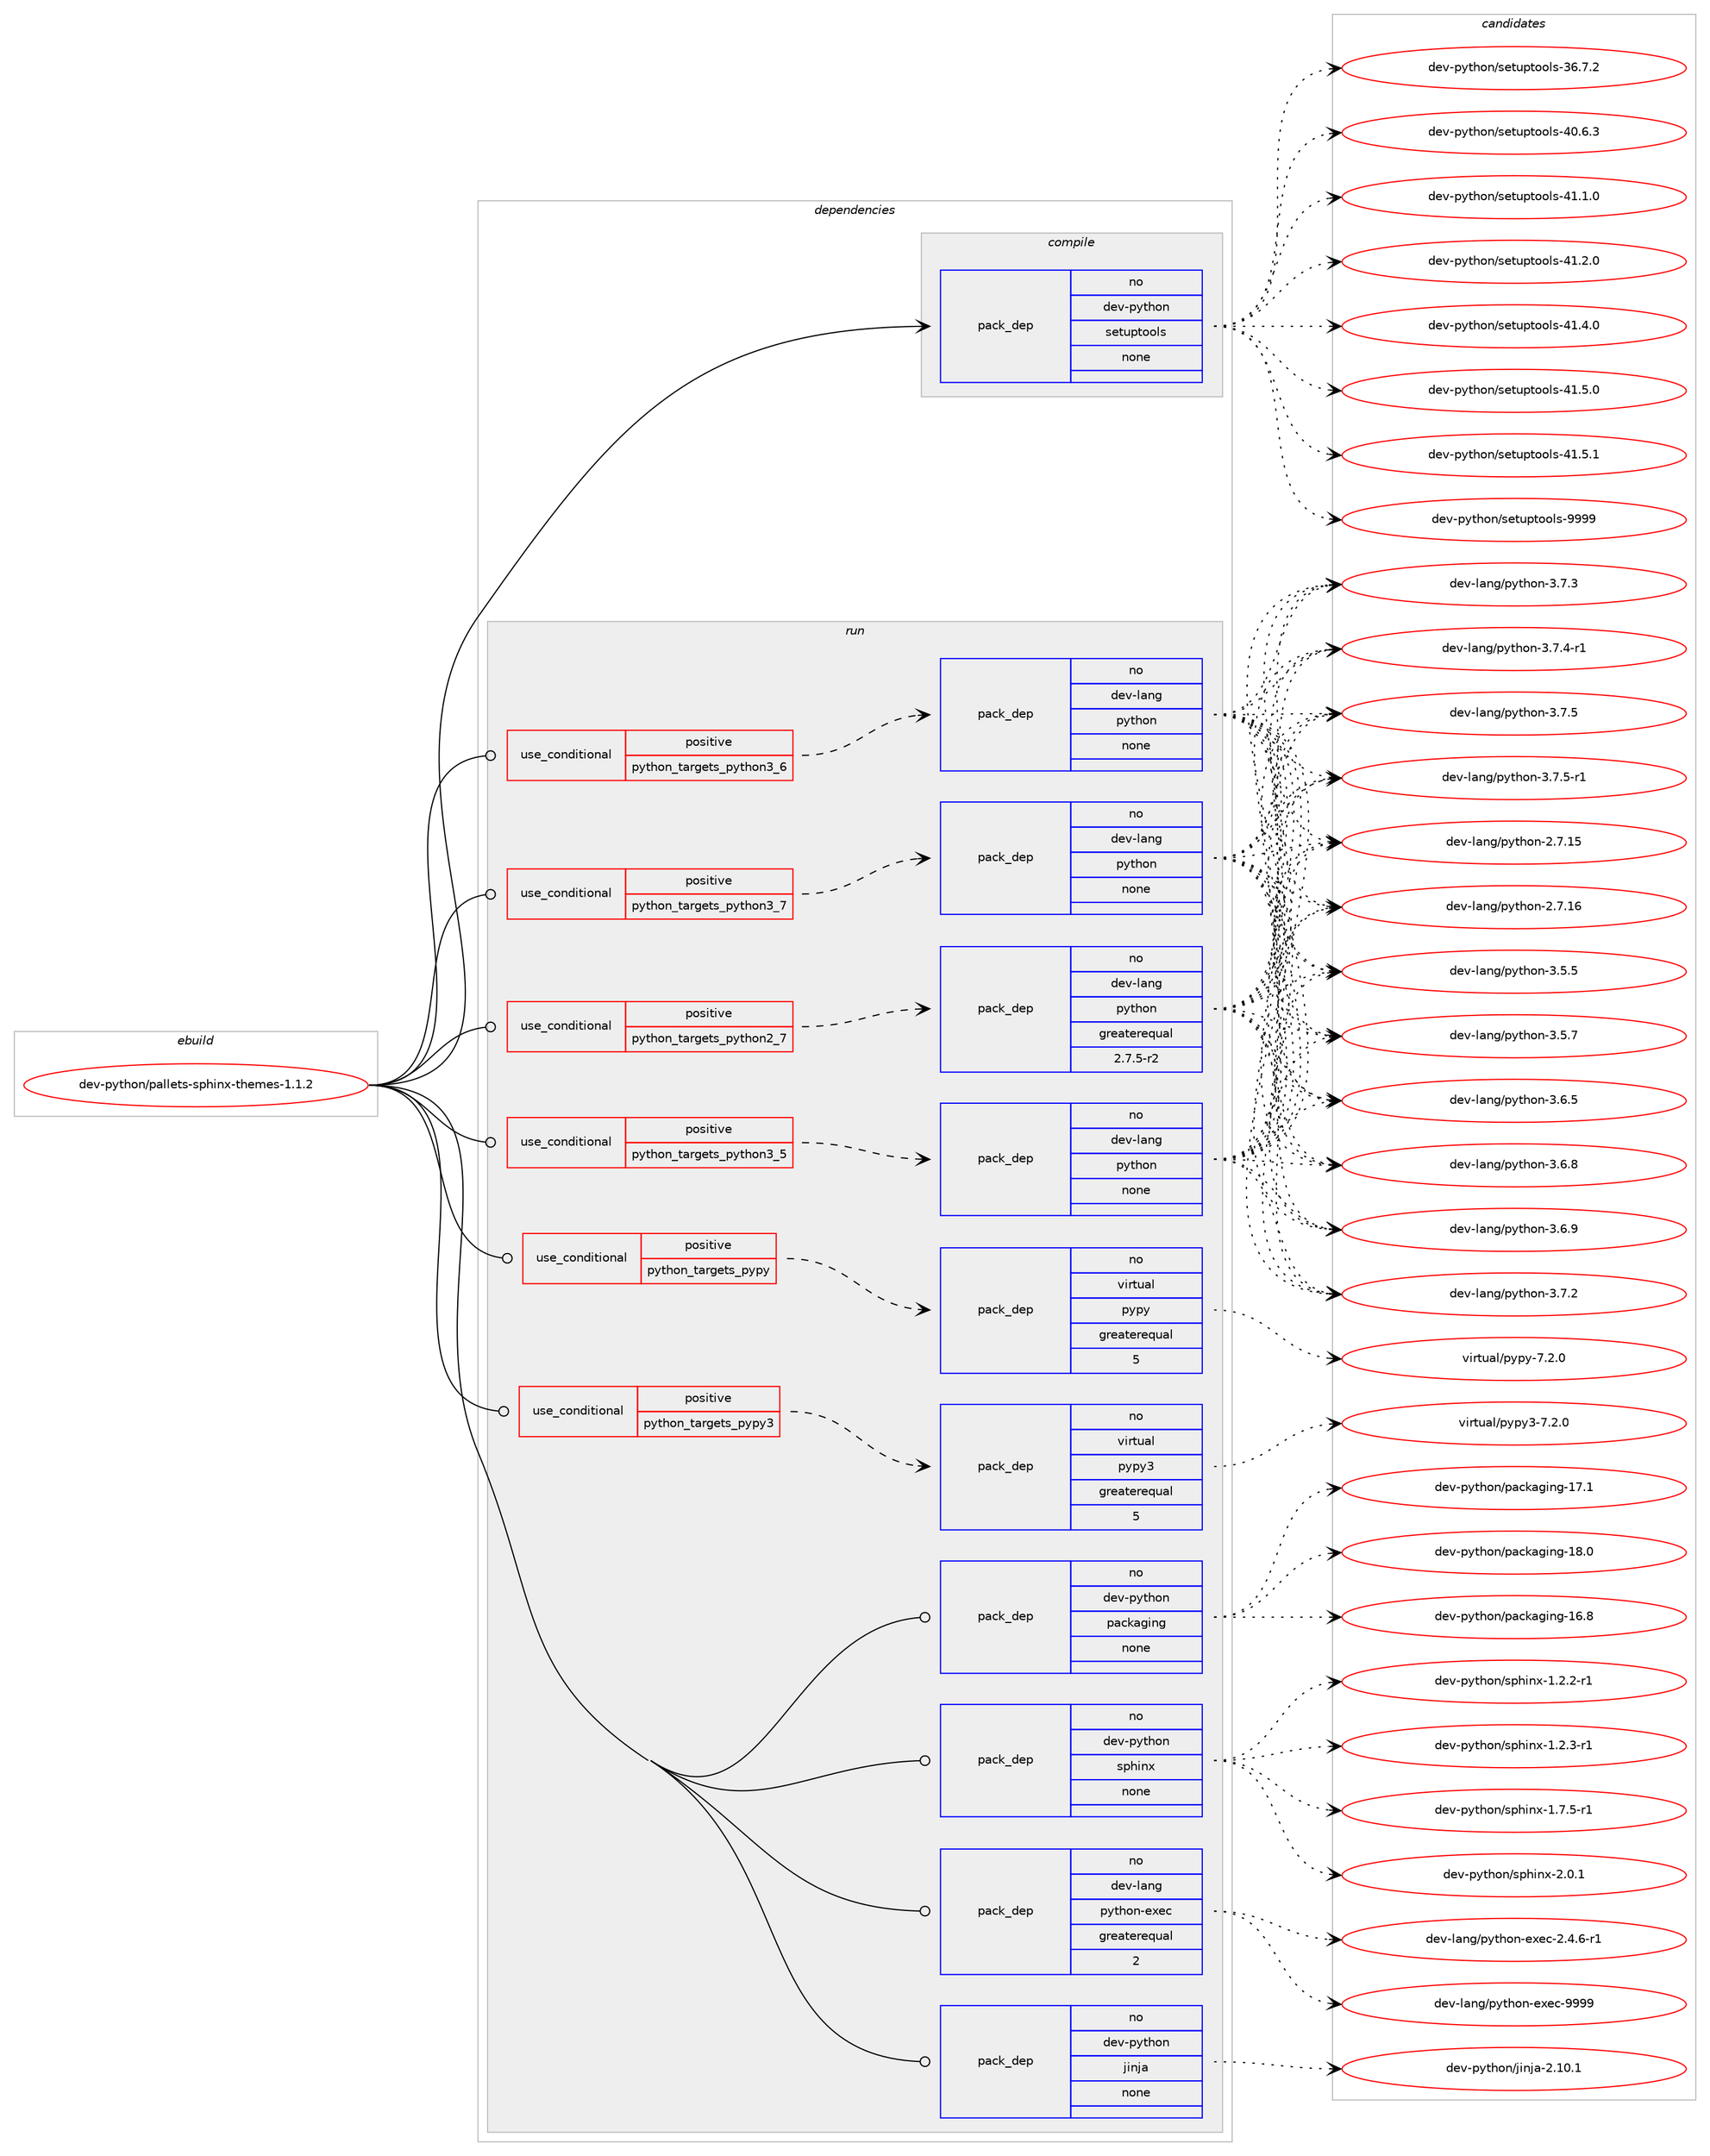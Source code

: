 digraph prolog {

# *************
# Graph options
# *************

newrank=true;
concentrate=true;
compound=true;
graph [rankdir=LR,fontname=Helvetica,fontsize=10,ranksep=1.5];#, ranksep=2.5, nodesep=0.2];
edge  [arrowhead=vee];
node  [fontname=Helvetica,fontsize=10];

# **********
# The ebuild
# **********

subgraph cluster_leftcol {
color=gray;
rank=same;
label=<<i>ebuild</i>>;
id [label="dev-python/pallets-sphinx-themes-1.1.2", color=red, width=4, href="../dev-python/pallets-sphinx-themes-1.1.2.svg"];
}

# ****************
# The dependencies
# ****************

subgraph cluster_midcol {
color=gray;
label=<<i>dependencies</i>>;
subgraph cluster_compile {
fillcolor="#eeeeee";
style=filled;
label=<<i>compile</i>>;
subgraph pack464368 {
dependency620181 [label=<<TABLE BORDER="0" CELLBORDER="1" CELLSPACING="0" CELLPADDING="4" WIDTH="220"><TR><TD ROWSPAN="6" CELLPADDING="30">pack_dep</TD></TR><TR><TD WIDTH="110">no</TD></TR><TR><TD>dev-python</TD></TR><TR><TD>setuptools</TD></TR><TR><TD>none</TD></TR><TR><TD></TD></TR></TABLE>>, shape=none, color=blue];
}
id:e -> dependency620181:w [weight=20,style="solid",arrowhead="vee"];
}
subgraph cluster_compileandrun {
fillcolor="#eeeeee";
style=filled;
label=<<i>compile and run</i>>;
}
subgraph cluster_run {
fillcolor="#eeeeee";
style=filled;
label=<<i>run</i>>;
subgraph cond144001 {
dependency620182 [label=<<TABLE BORDER="0" CELLBORDER="1" CELLSPACING="0" CELLPADDING="4"><TR><TD ROWSPAN="3" CELLPADDING="10">use_conditional</TD></TR><TR><TD>positive</TD></TR><TR><TD>python_targets_pypy</TD></TR></TABLE>>, shape=none, color=red];
subgraph pack464369 {
dependency620183 [label=<<TABLE BORDER="0" CELLBORDER="1" CELLSPACING="0" CELLPADDING="4" WIDTH="220"><TR><TD ROWSPAN="6" CELLPADDING="30">pack_dep</TD></TR><TR><TD WIDTH="110">no</TD></TR><TR><TD>virtual</TD></TR><TR><TD>pypy</TD></TR><TR><TD>greaterequal</TD></TR><TR><TD>5</TD></TR></TABLE>>, shape=none, color=blue];
}
dependency620182:e -> dependency620183:w [weight=20,style="dashed",arrowhead="vee"];
}
id:e -> dependency620182:w [weight=20,style="solid",arrowhead="odot"];
subgraph cond144002 {
dependency620184 [label=<<TABLE BORDER="0" CELLBORDER="1" CELLSPACING="0" CELLPADDING="4"><TR><TD ROWSPAN="3" CELLPADDING="10">use_conditional</TD></TR><TR><TD>positive</TD></TR><TR><TD>python_targets_pypy3</TD></TR></TABLE>>, shape=none, color=red];
subgraph pack464370 {
dependency620185 [label=<<TABLE BORDER="0" CELLBORDER="1" CELLSPACING="0" CELLPADDING="4" WIDTH="220"><TR><TD ROWSPAN="6" CELLPADDING="30">pack_dep</TD></TR><TR><TD WIDTH="110">no</TD></TR><TR><TD>virtual</TD></TR><TR><TD>pypy3</TD></TR><TR><TD>greaterequal</TD></TR><TR><TD>5</TD></TR></TABLE>>, shape=none, color=blue];
}
dependency620184:e -> dependency620185:w [weight=20,style="dashed",arrowhead="vee"];
}
id:e -> dependency620184:w [weight=20,style="solid",arrowhead="odot"];
subgraph cond144003 {
dependency620186 [label=<<TABLE BORDER="0" CELLBORDER="1" CELLSPACING="0" CELLPADDING="4"><TR><TD ROWSPAN="3" CELLPADDING="10">use_conditional</TD></TR><TR><TD>positive</TD></TR><TR><TD>python_targets_python2_7</TD></TR></TABLE>>, shape=none, color=red];
subgraph pack464371 {
dependency620187 [label=<<TABLE BORDER="0" CELLBORDER="1" CELLSPACING="0" CELLPADDING="4" WIDTH="220"><TR><TD ROWSPAN="6" CELLPADDING="30">pack_dep</TD></TR><TR><TD WIDTH="110">no</TD></TR><TR><TD>dev-lang</TD></TR><TR><TD>python</TD></TR><TR><TD>greaterequal</TD></TR><TR><TD>2.7.5-r2</TD></TR></TABLE>>, shape=none, color=blue];
}
dependency620186:e -> dependency620187:w [weight=20,style="dashed",arrowhead="vee"];
}
id:e -> dependency620186:w [weight=20,style="solid",arrowhead="odot"];
subgraph cond144004 {
dependency620188 [label=<<TABLE BORDER="0" CELLBORDER="1" CELLSPACING="0" CELLPADDING="4"><TR><TD ROWSPAN="3" CELLPADDING="10">use_conditional</TD></TR><TR><TD>positive</TD></TR><TR><TD>python_targets_python3_5</TD></TR></TABLE>>, shape=none, color=red];
subgraph pack464372 {
dependency620189 [label=<<TABLE BORDER="0" CELLBORDER="1" CELLSPACING="0" CELLPADDING="4" WIDTH="220"><TR><TD ROWSPAN="6" CELLPADDING="30">pack_dep</TD></TR><TR><TD WIDTH="110">no</TD></TR><TR><TD>dev-lang</TD></TR><TR><TD>python</TD></TR><TR><TD>none</TD></TR><TR><TD></TD></TR></TABLE>>, shape=none, color=blue];
}
dependency620188:e -> dependency620189:w [weight=20,style="dashed",arrowhead="vee"];
}
id:e -> dependency620188:w [weight=20,style="solid",arrowhead="odot"];
subgraph cond144005 {
dependency620190 [label=<<TABLE BORDER="0" CELLBORDER="1" CELLSPACING="0" CELLPADDING="4"><TR><TD ROWSPAN="3" CELLPADDING="10">use_conditional</TD></TR><TR><TD>positive</TD></TR><TR><TD>python_targets_python3_6</TD></TR></TABLE>>, shape=none, color=red];
subgraph pack464373 {
dependency620191 [label=<<TABLE BORDER="0" CELLBORDER="1" CELLSPACING="0" CELLPADDING="4" WIDTH="220"><TR><TD ROWSPAN="6" CELLPADDING="30">pack_dep</TD></TR><TR><TD WIDTH="110">no</TD></TR><TR><TD>dev-lang</TD></TR><TR><TD>python</TD></TR><TR><TD>none</TD></TR><TR><TD></TD></TR></TABLE>>, shape=none, color=blue];
}
dependency620190:e -> dependency620191:w [weight=20,style="dashed",arrowhead="vee"];
}
id:e -> dependency620190:w [weight=20,style="solid",arrowhead="odot"];
subgraph cond144006 {
dependency620192 [label=<<TABLE BORDER="0" CELLBORDER="1" CELLSPACING="0" CELLPADDING="4"><TR><TD ROWSPAN="3" CELLPADDING="10">use_conditional</TD></TR><TR><TD>positive</TD></TR><TR><TD>python_targets_python3_7</TD></TR></TABLE>>, shape=none, color=red];
subgraph pack464374 {
dependency620193 [label=<<TABLE BORDER="0" CELLBORDER="1" CELLSPACING="0" CELLPADDING="4" WIDTH="220"><TR><TD ROWSPAN="6" CELLPADDING="30">pack_dep</TD></TR><TR><TD WIDTH="110">no</TD></TR><TR><TD>dev-lang</TD></TR><TR><TD>python</TD></TR><TR><TD>none</TD></TR><TR><TD></TD></TR></TABLE>>, shape=none, color=blue];
}
dependency620192:e -> dependency620193:w [weight=20,style="dashed",arrowhead="vee"];
}
id:e -> dependency620192:w [weight=20,style="solid",arrowhead="odot"];
subgraph pack464375 {
dependency620194 [label=<<TABLE BORDER="0" CELLBORDER="1" CELLSPACING="0" CELLPADDING="4" WIDTH="220"><TR><TD ROWSPAN="6" CELLPADDING="30">pack_dep</TD></TR><TR><TD WIDTH="110">no</TD></TR><TR><TD>dev-lang</TD></TR><TR><TD>python-exec</TD></TR><TR><TD>greaterequal</TD></TR><TR><TD>2</TD></TR></TABLE>>, shape=none, color=blue];
}
id:e -> dependency620194:w [weight=20,style="solid",arrowhead="odot"];
subgraph pack464376 {
dependency620195 [label=<<TABLE BORDER="0" CELLBORDER="1" CELLSPACING="0" CELLPADDING="4" WIDTH="220"><TR><TD ROWSPAN="6" CELLPADDING="30">pack_dep</TD></TR><TR><TD WIDTH="110">no</TD></TR><TR><TD>dev-python</TD></TR><TR><TD>jinja</TD></TR><TR><TD>none</TD></TR><TR><TD></TD></TR></TABLE>>, shape=none, color=blue];
}
id:e -> dependency620195:w [weight=20,style="solid",arrowhead="odot"];
subgraph pack464377 {
dependency620196 [label=<<TABLE BORDER="0" CELLBORDER="1" CELLSPACING="0" CELLPADDING="4" WIDTH="220"><TR><TD ROWSPAN="6" CELLPADDING="30">pack_dep</TD></TR><TR><TD WIDTH="110">no</TD></TR><TR><TD>dev-python</TD></TR><TR><TD>packaging</TD></TR><TR><TD>none</TD></TR><TR><TD></TD></TR></TABLE>>, shape=none, color=blue];
}
id:e -> dependency620196:w [weight=20,style="solid",arrowhead="odot"];
subgraph pack464378 {
dependency620197 [label=<<TABLE BORDER="0" CELLBORDER="1" CELLSPACING="0" CELLPADDING="4" WIDTH="220"><TR><TD ROWSPAN="6" CELLPADDING="30">pack_dep</TD></TR><TR><TD WIDTH="110">no</TD></TR><TR><TD>dev-python</TD></TR><TR><TD>sphinx</TD></TR><TR><TD>none</TD></TR><TR><TD></TD></TR></TABLE>>, shape=none, color=blue];
}
id:e -> dependency620197:w [weight=20,style="solid",arrowhead="odot"];
}
}

# **************
# The candidates
# **************

subgraph cluster_choices {
rank=same;
color=gray;
label=<<i>candidates</i>>;

subgraph choice464368 {
color=black;
nodesep=1;
choice100101118451121211161041111104711510111611711211611111110811545515446554650 [label="dev-python/setuptools-36.7.2", color=red, width=4,href="../dev-python/setuptools-36.7.2.svg"];
choice100101118451121211161041111104711510111611711211611111110811545524846544651 [label="dev-python/setuptools-40.6.3", color=red, width=4,href="../dev-python/setuptools-40.6.3.svg"];
choice100101118451121211161041111104711510111611711211611111110811545524946494648 [label="dev-python/setuptools-41.1.0", color=red, width=4,href="../dev-python/setuptools-41.1.0.svg"];
choice100101118451121211161041111104711510111611711211611111110811545524946504648 [label="dev-python/setuptools-41.2.0", color=red, width=4,href="../dev-python/setuptools-41.2.0.svg"];
choice100101118451121211161041111104711510111611711211611111110811545524946524648 [label="dev-python/setuptools-41.4.0", color=red, width=4,href="../dev-python/setuptools-41.4.0.svg"];
choice100101118451121211161041111104711510111611711211611111110811545524946534648 [label="dev-python/setuptools-41.5.0", color=red, width=4,href="../dev-python/setuptools-41.5.0.svg"];
choice100101118451121211161041111104711510111611711211611111110811545524946534649 [label="dev-python/setuptools-41.5.1", color=red, width=4,href="../dev-python/setuptools-41.5.1.svg"];
choice10010111845112121116104111110471151011161171121161111111081154557575757 [label="dev-python/setuptools-9999", color=red, width=4,href="../dev-python/setuptools-9999.svg"];
dependency620181:e -> choice100101118451121211161041111104711510111611711211611111110811545515446554650:w [style=dotted,weight="100"];
dependency620181:e -> choice100101118451121211161041111104711510111611711211611111110811545524846544651:w [style=dotted,weight="100"];
dependency620181:e -> choice100101118451121211161041111104711510111611711211611111110811545524946494648:w [style=dotted,weight="100"];
dependency620181:e -> choice100101118451121211161041111104711510111611711211611111110811545524946504648:w [style=dotted,weight="100"];
dependency620181:e -> choice100101118451121211161041111104711510111611711211611111110811545524946524648:w [style=dotted,weight="100"];
dependency620181:e -> choice100101118451121211161041111104711510111611711211611111110811545524946534648:w [style=dotted,weight="100"];
dependency620181:e -> choice100101118451121211161041111104711510111611711211611111110811545524946534649:w [style=dotted,weight="100"];
dependency620181:e -> choice10010111845112121116104111110471151011161171121161111111081154557575757:w [style=dotted,weight="100"];
}
subgraph choice464369 {
color=black;
nodesep=1;
choice1181051141161179710847112121112121455546504648 [label="virtual/pypy-7.2.0", color=red, width=4,href="../virtual/pypy-7.2.0.svg"];
dependency620183:e -> choice1181051141161179710847112121112121455546504648:w [style=dotted,weight="100"];
}
subgraph choice464370 {
color=black;
nodesep=1;
choice118105114116117971084711212111212151455546504648 [label="virtual/pypy3-7.2.0", color=red, width=4,href="../virtual/pypy3-7.2.0.svg"];
dependency620185:e -> choice118105114116117971084711212111212151455546504648:w [style=dotted,weight="100"];
}
subgraph choice464371 {
color=black;
nodesep=1;
choice10010111845108971101034711212111610411111045504655464953 [label="dev-lang/python-2.7.15", color=red, width=4,href="../dev-lang/python-2.7.15.svg"];
choice10010111845108971101034711212111610411111045504655464954 [label="dev-lang/python-2.7.16", color=red, width=4,href="../dev-lang/python-2.7.16.svg"];
choice100101118451089711010347112121116104111110455146534653 [label="dev-lang/python-3.5.5", color=red, width=4,href="../dev-lang/python-3.5.5.svg"];
choice100101118451089711010347112121116104111110455146534655 [label="dev-lang/python-3.5.7", color=red, width=4,href="../dev-lang/python-3.5.7.svg"];
choice100101118451089711010347112121116104111110455146544653 [label="dev-lang/python-3.6.5", color=red, width=4,href="../dev-lang/python-3.6.5.svg"];
choice100101118451089711010347112121116104111110455146544656 [label="dev-lang/python-3.6.8", color=red, width=4,href="../dev-lang/python-3.6.8.svg"];
choice100101118451089711010347112121116104111110455146544657 [label="dev-lang/python-3.6.9", color=red, width=4,href="../dev-lang/python-3.6.9.svg"];
choice100101118451089711010347112121116104111110455146554650 [label="dev-lang/python-3.7.2", color=red, width=4,href="../dev-lang/python-3.7.2.svg"];
choice100101118451089711010347112121116104111110455146554651 [label="dev-lang/python-3.7.3", color=red, width=4,href="../dev-lang/python-3.7.3.svg"];
choice1001011184510897110103471121211161041111104551465546524511449 [label="dev-lang/python-3.7.4-r1", color=red, width=4,href="../dev-lang/python-3.7.4-r1.svg"];
choice100101118451089711010347112121116104111110455146554653 [label="dev-lang/python-3.7.5", color=red, width=4,href="../dev-lang/python-3.7.5.svg"];
choice1001011184510897110103471121211161041111104551465546534511449 [label="dev-lang/python-3.7.5-r1", color=red, width=4,href="../dev-lang/python-3.7.5-r1.svg"];
dependency620187:e -> choice10010111845108971101034711212111610411111045504655464953:w [style=dotted,weight="100"];
dependency620187:e -> choice10010111845108971101034711212111610411111045504655464954:w [style=dotted,weight="100"];
dependency620187:e -> choice100101118451089711010347112121116104111110455146534653:w [style=dotted,weight="100"];
dependency620187:e -> choice100101118451089711010347112121116104111110455146534655:w [style=dotted,weight="100"];
dependency620187:e -> choice100101118451089711010347112121116104111110455146544653:w [style=dotted,weight="100"];
dependency620187:e -> choice100101118451089711010347112121116104111110455146544656:w [style=dotted,weight="100"];
dependency620187:e -> choice100101118451089711010347112121116104111110455146544657:w [style=dotted,weight="100"];
dependency620187:e -> choice100101118451089711010347112121116104111110455146554650:w [style=dotted,weight="100"];
dependency620187:e -> choice100101118451089711010347112121116104111110455146554651:w [style=dotted,weight="100"];
dependency620187:e -> choice1001011184510897110103471121211161041111104551465546524511449:w [style=dotted,weight="100"];
dependency620187:e -> choice100101118451089711010347112121116104111110455146554653:w [style=dotted,weight="100"];
dependency620187:e -> choice1001011184510897110103471121211161041111104551465546534511449:w [style=dotted,weight="100"];
}
subgraph choice464372 {
color=black;
nodesep=1;
choice10010111845108971101034711212111610411111045504655464953 [label="dev-lang/python-2.7.15", color=red, width=4,href="../dev-lang/python-2.7.15.svg"];
choice10010111845108971101034711212111610411111045504655464954 [label="dev-lang/python-2.7.16", color=red, width=4,href="../dev-lang/python-2.7.16.svg"];
choice100101118451089711010347112121116104111110455146534653 [label="dev-lang/python-3.5.5", color=red, width=4,href="../dev-lang/python-3.5.5.svg"];
choice100101118451089711010347112121116104111110455146534655 [label="dev-lang/python-3.5.7", color=red, width=4,href="../dev-lang/python-3.5.7.svg"];
choice100101118451089711010347112121116104111110455146544653 [label="dev-lang/python-3.6.5", color=red, width=4,href="../dev-lang/python-3.6.5.svg"];
choice100101118451089711010347112121116104111110455146544656 [label="dev-lang/python-3.6.8", color=red, width=4,href="../dev-lang/python-3.6.8.svg"];
choice100101118451089711010347112121116104111110455146544657 [label="dev-lang/python-3.6.9", color=red, width=4,href="../dev-lang/python-3.6.9.svg"];
choice100101118451089711010347112121116104111110455146554650 [label="dev-lang/python-3.7.2", color=red, width=4,href="../dev-lang/python-3.7.2.svg"];
choice100101118451089711010347112121116104111110455146554651 [label="dev-lang/python-3.7.3", color=red, width=4,href="../dev-lang/python-3.7.3.svg"];
choice1001011184510897110103471121211161041111104551465546524511449 [label="dev-lang/python-3.7.4-r1", color=red, width=4,href="../dev-lang/python-3.7.4-r1.svg"];
choice100101118451089711010347112121116104111110455146554653 [label="dev-lang/python-3.7.5", color=red, width=4,href="../dev-lang/python-3.7.5.svg"];
choice1001011184510897110103471121211161041111104551465546534511449 [label="dev-lang/python-3.7.5-r1", color=red, width=4,href="../dev-lang/python-3.7.5-r1.svg"];
dependency620189:e -> choice10010111845108971101034711212111610411111045504655464953:w [style=dotted,weight="100"];
dependency620189:e -> choice10010111845108971101034711212111610411111045504655464954:w [style=dotted,weight="100"];
dependency620189:e -> choice100101118451089711010347112121116104111110455146534653:w [style=dotted,weight="100"];
dependency620189:e -> choice100101118451089711010347112121116104111110455146534655:w [style=dotted,weight="100"];
dependency620189:e -> choice100101118451089711010347112121116104111110455146544653:w [style=dotted,weight="100"];
dependency620189:e -> choice100101118451089711010347112121116104111110455146544656:w [style=dotted,weight="100"];
dependency620189:e -> choice100101118451089711010347112121116104111110455146544657:w [style=dotted,weight="100"];
dependency620189:e -> choice100101118451089711010347112121116104111110455146554650:w [style=dotted,weight="100"];
dependency620189:e -> choice100101118451089711010347112121116104111110455146554651:w [style=dotted,weight="100"];
dependency620189:e -> choice1001011184510897110103471121211161041111104551465546524511449:w [style=dotted,weight="100"];
dependency620189:e -> choice100101118451089711010347112121116104111110455146554653:w [style=dotted,weight="100"];
dependency620189:e -> choice1001011184510897110103471121211161041111104551465546534511449:w [style=dotted,weight="100"];
}
subgraph choice464373 {
color=black;
nodesep=1;
choice10010111845108971101034711212111610411111045504655464953 [label="dev-lang/python-2.7.15", color=red, width=4,href="../dev-lang/python-2.7.15.svg"];
choice10010111845108971101034711212111610411111045504655464954 [label="dev-lang/python-2.7.16", color=red, width=4,href="../dev-lang/python-2.7.16.svg"];
choice100101118451089711010347112121116104111110455146534653 [label="dev-lang/python-3.5.5", color=red, width=4,href="../dev-lang/python-3.5.5.svg"];
choice100101118451089711010347112121116104111110455146534655 [label="dev-lang/python-3.5.7", color=red, width=4,href="../dev-lang/python-3.5.7.svg"];
choice100101118451089711010347112121116104111110455146544653 [label="dev-lang/python-3.6.5", color=red, width=4,href="../dev-lang/python-3.6.5.svg"];
choice100101118451089711010347112121116104111110455146544656 [label="dev-lang/python-3.6.8", color=red, width=4,href="../dev-lang/python-3.6.8.svg"];
choice100101118451089711010347112121116104111110455146544657 [label="dev-lang/python-3.6.9", color=red, width=4,href="../dev-lang/python-3.6.9.svg"];
choice100101118451089711010347112121116104111110455146554650 [label="dev-lang/python-3.7.2", color=red, width=4,href="../dev-lang/python-3.7.2.svg"];
choice100101118451089711010347112121116104111110455146554651 [label="dev-lang/python-3.7.3", color=red, width=4,href="../dev-lang/python-3.7.3.svg"];
choice1001011184510897110103471121211161041111104551465546524511449 [label="dev-lang/python-3.7.4-r1", color=red, width=4,href="../dev-lang/python-3.7.4-r1.svg"];
choice100101118451089711010347112121116104111110455146554653 [label="dev-lang/python-3.7.5", color=red, width=4,href="../dev-lang/python-3.7.5.svg"];
choice1001011184510897110103471121211161041111104551465546534511449 [label="dev-lang/python-3.7.5-r1", color=red, width=4,href="../dev-lang/python-3.7.5-r1.svg"];
dependency620191:e -> choice10010111845108971101034711212111610411111045504655464953:w [style=dotted,weight="100"];
dependency620191:e -> choice10010111845108971101034711212111610411111045504655464954:w [style=dotted,weight="100"];
dependency620191:e -> choice100101118451089711010347112121116104111110455146534653:w [style=dotted,weight="100"];
dependency620191:e -> choice100101118451089711010347112121116104111110455146534655:w [style=dotted,weight="100"];
dependency620191:e -> choice100101118451089711010347112121116104111110455146544653:w [style=dotted,weight="100"];
dependency620191:e -> choice100101118451089711010347112121116104111110455146544656:w [style=dotted,weight="100"];
dependency620191:e -> choice100101118451089711010347112121116104111110455146544657:w [style=dotted,weight="100"];
dependency620191:e -> choice100101118451089711010347112121116104111110455146554650:w [style=dotted,weight="100"];
dependency620191:e -> choice100101118451089711010347112121116104111110455146554651:w [style=dotted,weight="100"];
dependency620191:e -> choice1001011184510897110103471121211161041111104551465546524511449:w [style=dotted,weight="100"];
dependency620191:e -> choice100101118451089711010347112121116104111110455146554653:w [style=dotted,weight="100"];
dependency620191:e -> choice1001011184510897110103471121211161041111104551465546534511449:w [style=dotted,weight="100"];
}
subgraph choice464374 {
color=black;
nodesep=1;
choice10010111845108971101034711212111610411111045504655464953 [label="dev-lang/python-2.7.15", color=red, width=4,href="../dev-lang/python-2.7.15.svg"];
choice10010111845108971101034711212111610411111045504655464954 [label="dev-lang/python-2.7.16", color=red, width=4,href="../dev-lang/python-2.7.16.svg"];
choice100101118451089711010347112121116104111110455146534653 [label="dev-lang/python-3.5.5", color=red, width=4,href="../dev-lang/python-3.5.5.svg"];
choice100101118451089711010347112121116104111110455146534655 [label="dev-lang/python-3.5.7", color=red, width=4,href="../dev-lang/python-3.5.7.svg"];
choice100101118451089711010347112121116104111110455146544653 [label="dev-lang/python-3.6.5", color=red, width=4,href="../dev-lang/python-3.6.5.svg"];
choice100101118451089711010347112121116104111110455146544656 [label="dev-lang/python-3.6.8", color=red, width=4,href="../dev-lang/python-3.6.8.svg"];
choice100101118451089711010347112121116104111110455146544657 [label="dev-lang/python-3.6.9", color=red, width=4,href="../dev-lang/python-3.6.9.svg"];
choice100101118451089711010347112121116104111110455146554650 [label="dev-lang/python-3.7.2", color=red, width=4,href="../dev-lang/python-3.7.2.svg"];
choice100101118451089711010347112121116104111110455146554651 [label="dev-lang/python-3.7.3", color=red, width=4,href="../dev-lang/python-3.7.3.svg"];
choice1001011184510897110103471121211161041111104551465546524511449 [label="dev-lang/python-3.7.4-r1", color=red, width=4,href="../dev-lang/python-3.7.4-r1.svg"];
choice100101118451089711010347112121116104111110455146554653 [label="dev-lang/python-3.7.5", color=red, width=4,href="../dev-lang/python-3.7.5.svg"];
choice1001011184510897110103471121211161041111104551465546534511449 [label="dev-lang/python-3.7.5-r1", color=red, width=4,href="../dev-lang/python-3.7.5-r1.svg"];
dependency620193:e -> choice10010111845108971101034711212111610411111045504655464953:w [style=dotted,weight="100"];
dependency620193:e -> choice10010111845108971101034711212111610411111045504655464954:w [style=dotted,weight="100"];
dependency620193:e -> choice100101118451089711010347112121116104111110455146534653:w [style=dotted,weight="100"];
dependency620193:e -> choice100101118451089711010347112121116104111110455146534655:w [style=dotted,weight="100"];
dependency620193:e -> choice100101118451089711010347112121116104111110455146544653:w [style=dotted,weight="100"];
dependency620193:e -> choice100101118451089711010347112121116104111110455146544656:w [style=dotted,weight="100"];
dependency620193:e -> choice100101118451089711010347112121116104111110455146544657:w [style=dotted,weight="100"];
dependency620193:e -> choice100101118451089711010347112121116104111110455146554650:w [style=dotted,weight="100"];
dependency620193:e -> choice100101118451089711010347112121116104111110455146554651:w [style=dotted,weight="100"];
dependency620193:e -> choice1001011184510897110103471121211161041111104551465546524511449:w [style=dotted,weight="100"];
dependency620193:e -> choice100101118451089711010347112121116104111110455146554653:w [style=dotted,weight="100"];
dependency620193:e -> choice1001011184510897110103471121211161041111104551465546534511449:w [style=dotted,weight="100"];
}
subgraph choice464375 {
color=black;
nodesep=1;
choice10010111845108971101034711212111610411111045101120101994550465246544511449 [label="dev-lang/python-exec-2.4.6-r1", color=red, width=4,href="../dev-lang/python-exec-2.4.6-r1.svg"];
choice10010111845108971101034711212111610411111045101120101994557575757 [label="dev-lang/python-exec-9999", color=red, width=4,href="../dev-lang/python-exec-9999.svg"];
dependency620194:e -> choice10010111845108971101034711212111610411111045101120101994550465246544511449:w [style=dotted,weight="100"];
dependency620194:e -> choice10010111845108971101034711212111610411111045101120101994557575757:w [style=dotted,weight="100"];
}
subgraph choice464376 {
color=black;
nodesep=1;
choice10010111845112121116104111110471061051101069745504649484649 [label="dev-python/jinja-2.10.1", color=red, width=4,href="../dev-python/jinja-2.10.1.svg"];
dependency620195:e -> choice10010111845112121116104111110471061051101069745504649484649:w [style=dotted,weight="100"];
}
subgraph choice464377 {
color=black;
nodesep=1;
choice10010111845112121116104111110471129799107971031051101034549544656 [label="dev-python/packaging-16.8", color=red, width=4,href="../dev-python/packaging-16.8.svg"];
choice10010111845112121116104111110471129799107971031051101034549554649 [label="dev-python/packaging-17.1", color=red, width=4,href="../dev-python/packaging-17.1.svg"];
choice10010111845112121116104111110471129799107971031051101034549564648 [label="dev-python/packaging-18.0", color=red, width=4,href="../dev-python/packaging-18.0.svg"];
dependency620196:e -> choice10010111845112121116104111110471129799107971031051101034549544656:w [style=dotted,weight="100"];
dependency620196:e -> choice10010111845112121116104111110471129799107971031051101034549554649:w [style=dotted,weight="100"];
dependency620196:e -> choice10010111845112121116104111110471129799107971031051101034549564648:w [style=dotted,weight="100"];
}
subgraph choice464378 {
color=black;
nodesep=1;
choice10010111845112121116104111110471151121041051101204549465046504511449 [label="dev-python/sphinx-1.2.2-r1", color=red, width=4,href="../dev-python/sphinx-1.2.2-r1.svg"];
choice10010111845112121116104111110471151121041051101204549465046514511449 [label="dev-python/sphinx-1.2.3-r1", color=red, width=4,href="../dev-python/sphinx-1.2.3-r1.svg"];
choice10010111845112121116104111110471151121041051101204549465546534511449 [label="dev-python/sphinx-1.7.5-r1", color=red, width=4,href="../dev-python/sphinx-1.7.5-r1.svg"];
choice1001011184511212111610411111047115112104105110120455046484649 [label="dev-python/sphinx-2.0.1", color=red, width=4,href="../dev-python/sphinx-2.0.1.svg"];
dependency620197:e -> choice10010111845112121116104111110471151121041051101204549465046504511449:w [style=dotted,weight="100"];
dependency620197:e -> choice10010111845112121116104111110471151121041051101204549465046514511449:w [style=dotted,weight="100"];
dependency620197:e -> choice10010111845112121116104111110471151121041051101204549465546534511449:w [style=dotted,weight="100"];
dependency620197:e -> choice1001011184511212111610411111047115112104105110120455046484649:w [style=dotted,weight="100"];
}
}

}
